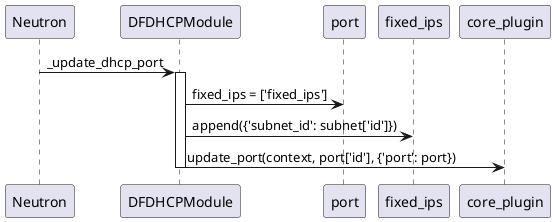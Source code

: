 @startuml update dhcp port
Neutron->DFDHCPModule:_update_dhcp_port
activate DFDHCPModule
DFDHCPModule->port:fixed_ips = ['fixed_ips']
DFDHCPModule->fixed_ips:append({'subnet_id': subnet['id']})
DFDHCPModule->core_plugin:update_port(context, port['id'], {'port': port})
deactivate
@enduml